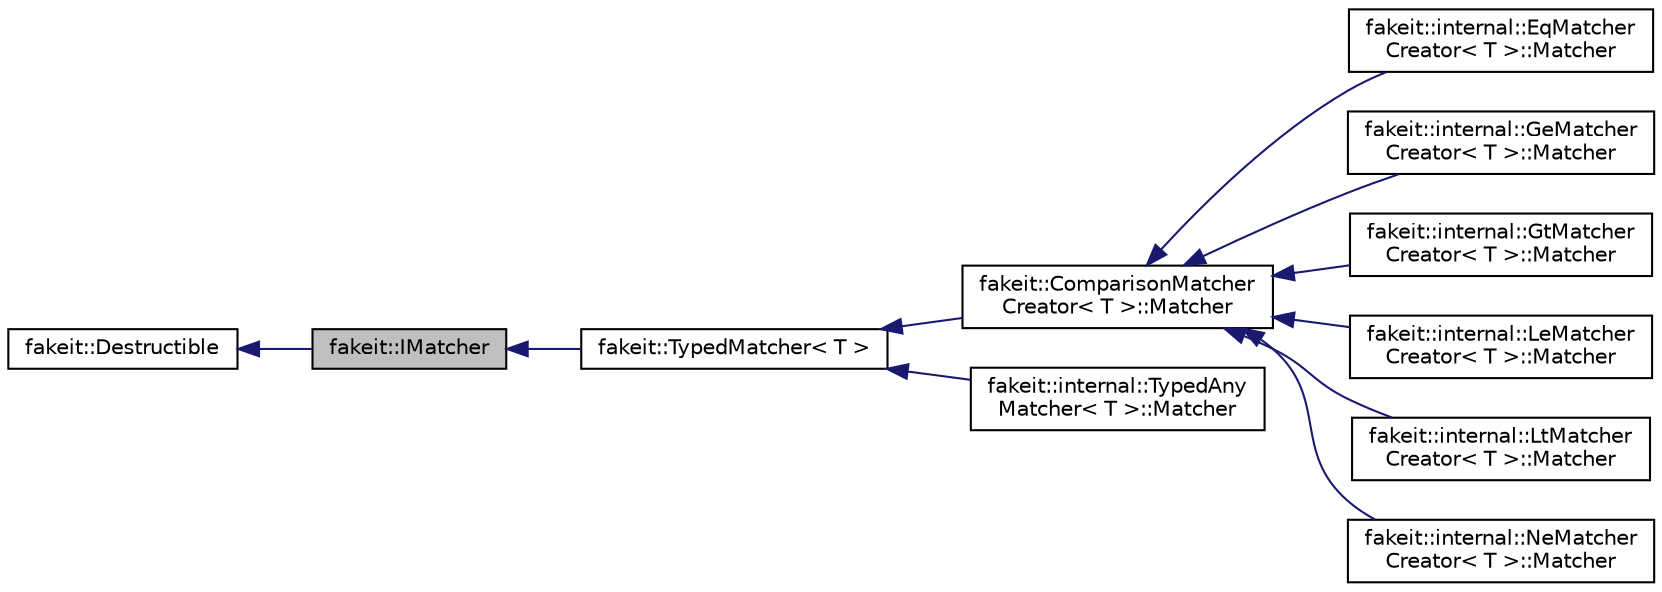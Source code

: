 digraph "fakeit::IMatcher"
{
  edge [fontname="Helvetica",fontsize="10",labelfontname="Helvetica",labelfontsize="10"];
  node [fontname="Helvetica",fontsize="10",shape=record];
  rankdir="LR";
  Node1 [label="fakeit::IMatcher",height=0.2,width=0.4,color="black", fillcolor="grey75", style="filled" fontcolor="black"];
  Node2 -> Node1 [dir="back",color="midnightblue",fontsize="10",style="solid",fontname="Helvetica"];
  Node2 [label="fakeit::Destructible",height=0.2,width=0.4,color="black", fillcolor="white", style="filled",URL="$d3/d31/classfakeit_1_1Destructible.html"];
  Node1 -> Node3 [dir="back",color="midnightblue",fontsize="10",style="solid",fontname="Helvetica"];
  Node3 [label="fakeit::TypedMatcher\< T \>",height=0.2,width=0.4,color="black", fillcolor="white", style="filled",URL="$d3/ddb/structfakeit_1_1TypedMatcher.html"];
  Node3 -> Node4 [dir="back",color="midnightblue",fontsize="10",style="solid",fontname="Helvetica"];
  Node4 [label="fakeit::ComparisonMatcher\lCreator\< T \>::Matcher",height=0.2,width=0.4,color="black", fillcolor="white", style="filled",URL="$dc/d72/structfakeit_1_1ComparisonMatcherCreator_1_1Matcher.html"];
  Node4 -> Node5 [dir="back",color="midnightblue",fontsize="10",style="solid",fontname="Helvetica"];
  Node5 [label="fakeit::internal::EqMatcher\lCreator\< T \>::Matcher",height=0.2,width=0.4,color="black", fillcolor="white", style="filled",URL="$d3/d7b/structfakeit_1_1internal_1_1EqMatcherCreator_1_1Matcher.html"];
  Node4 -> Node6 [dir="back",color="midnightblue",fontsize="10",style="solid",fontname="Helvetica"];
  Node6 [label="fakeit::internal::GeMatcher\lCreator\< T \>::Matcher",height=0.2,width=0.4,color="black", fillcolor="white", style="filled",URL="$d9/dfb/structfakeit_1_1internal_1_1GeMatcherCreator_1_1Matcher.html"];
  Node4 -> Node7 [dir="back",color="midnightblue",fontsize="10",style="solid",fontname="Helvetica"];
  Node7 [label="fakeit::internal::GtMatcher\lCreator\< T \>::Matcher",height=0.2,width=0.4,color="black", fillcolor="white", style="filled",URL="$d7/df9/structfakeit_1_1internal_1_1GtMatcherCreator_1_1Matcher.html"];
  Node4 -> Node8 [dir="back",color="midnightblue",fontsize="10",style="solid",fontname="Helvetica"];
  Node8 [label="fakeit::internal::LeMatcher\lCreator\< T \>::Matcher",height=0.2,width=0.4,color="black", fillcolor="white", style="filled",URL="$db/d6f/structfakeit_1_1internal_1_1LeMatcherCreator_1_1Matcher.html"];
  Node4 -> Node9 [dir="back",color="midnightblue",fontsize="10",style="solid",fontname="Helvetica"];
  Node9 [label="fakeit::internal::LtMatcher\lCreator\< T \>::Matcher",height=0.2,width=0.4,color="black", fillcolor="white", style="filled",URL="$db/d74/structfakeit_1_1internal_1_1LtMatcherCreator_1_1Matcher.html"];
  Node4 -> Node10 [dir="back",color="midnightblue",fontsize="10",style="solid",fontname="Helvetica"];
  Node10 [label="fakeit::internal::NeMatcher\lCreator\< T \>::Matcher",height=0.2,width=0.4,color="black", fillcolor="white", style="filled",URL="$d4/d94/structfakeit_1_1internal_1_1NeMatcherCreator_1_1Matcher.html"];
  Node3 -> Node11 [dir="back",color="midnightblue",fontsize="10",style="solid",fontname="Helvetica"];
  Node11 [label="fakeit::internal::TypedAny\lMatcher\< T \>::Matcher",height=0.2,width=0.4,color="black", fillcolor="white", style="filled",URL="$d0/dd9/structfakeit_1_1internal_1_1TypedAnyMatcher_1_1Matcher.html"];
}
